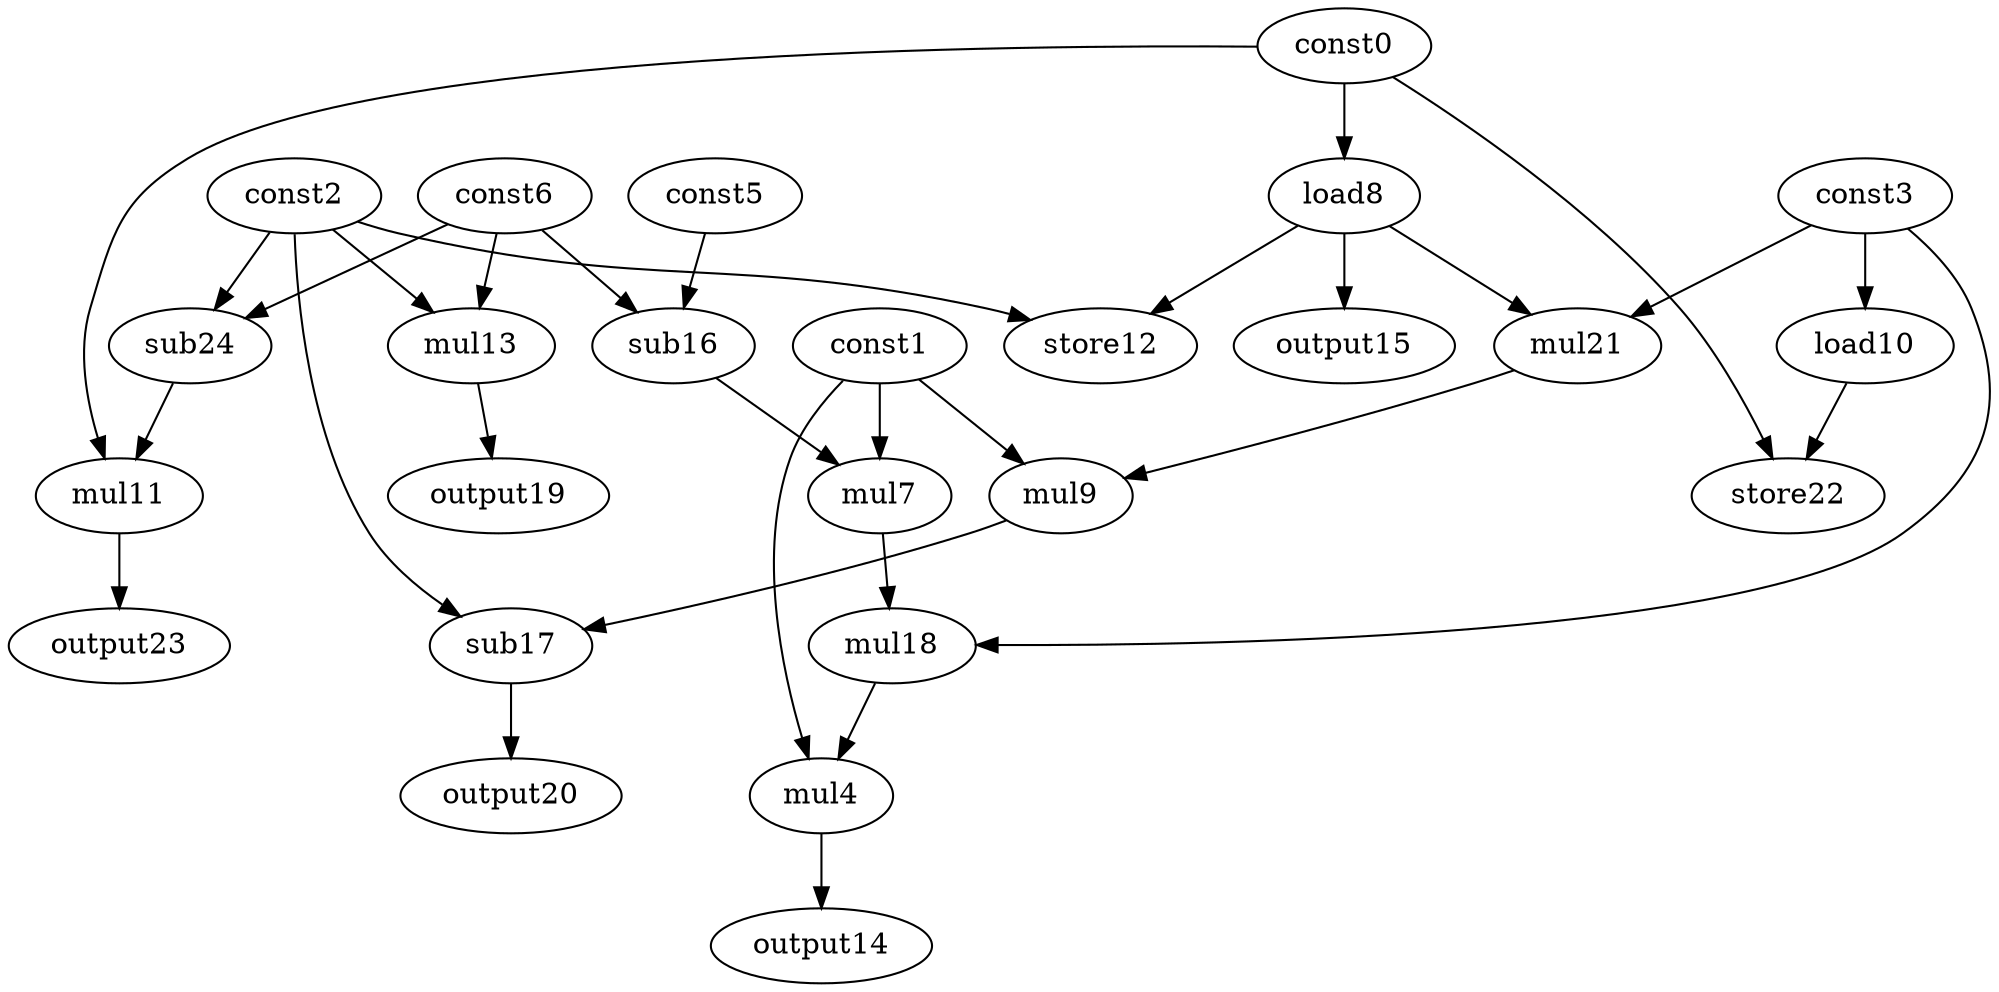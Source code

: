 digraph G { 
const0[opcode=const]; 
const1[opcode=const]; 
const2[opcode=const]; 
const3[opcode=const]; 
mul4[opcode=mul]; 
const5[opcode=const]; 
const6[opcode=const]; 
mul7[opcode=mul]; 
load8[opcode=load]; 
mul9[opcode=mul]; 
load10[opcode=load]; 
mul11[opcode=mul]; 
store12[opcode=store]; 
mul13[opcode=mul]; 
output14[opcode=output]; 
output15[opcode=output]; 
sub16[opcode=sub]; 
sub17[opcode=sub]; 
mul18[opcode=mul]; 
output19[opcode=output]; 
output20[opcode=output]; 
mul21[opcode=mul]; 
store22[opcode=store]; 
output23[opcode=output]; 
sub24[opcode=sub]; 
const0->load8[operand=0];
const3->load10[operand=0];
const2->mul13[operand=0];
const6->mul13[operand=1];
const5->sub16[operand=0];
const6->sub16[operand=1];
const2->sub24[operand=0];
const6->sub24[operand=1];
sub16->mul7[operand=0];
const1->mul7[operand=1];
sub24->mul11[operand=0];
const0->mul11[operand=1];
load8->store12[operand=0];
const2->store12[operand=1];
load8->output15[operand=0];
mul13->output19[operand=0];
load8->mul21[operand=0];
const3->mul21[operand=1];
const0->store22[operand=0];
load10->store22[operand=1];
const1->mul9[operand=0];
mul21->mul9[operand=1];
const3->mul18[operand=0];
mul7->mul18[operand=1];
mul11->output23[operand=0];
const1->mul4[operand=0];
mul18->mul4[operand=1];
mul9->sub17[operand=0];
const2->sub17[operand=1];
mul4->output14[operand=0];
sub17->output20[operand=0];
}

